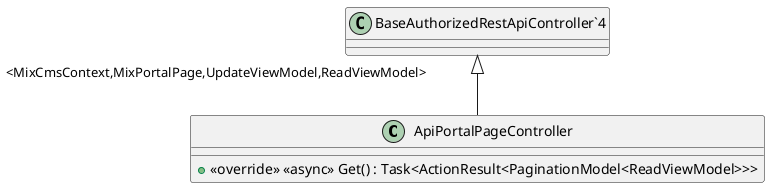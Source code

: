 @startuml
class ApiPortalPageController {
    + <<override>> <<async>> Get() : Task<ActionResult<PaginationModel<ReadViewModel>>>
}
"BaseAuthorizedRestApiController`4" "<MixCmsContext,MixPortalPage,UpdateViewModel,ReadViewModel>" <|-- ApiPortalPageController
@enduml
